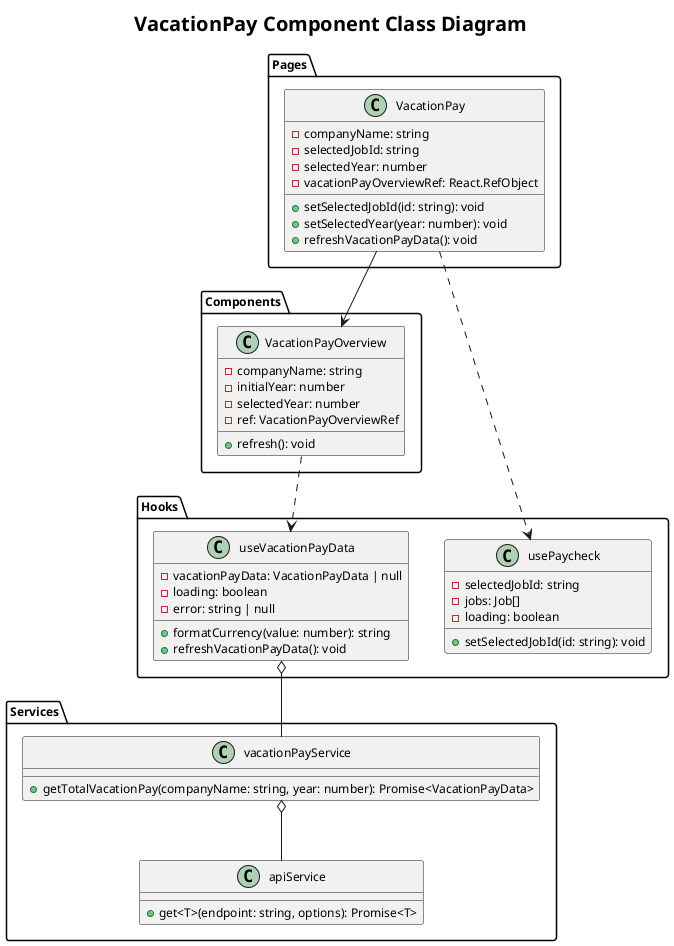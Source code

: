 @startuml VacationPay Component Class Diagram

!define FONT_SIZE 12
!define TITLE_SIZE 20
skinparam defaultFontSize $FONT_SIZE
skinparam titleFontSize $TITLE_SIZE
skinparam classFontSize $FONT_SIZE

title "VacationPay Component Class Diagram"

' Define main components for VacationPay functionality
package "Pages" {
  class VacationPay {
    - companyName: string
    - selectedJobId: string
    - selectedYear: number
    - vacationPayOverviewRef: React.RefObject
    + setSelectedJobId(id: string): void
    + setSelectedYear(year: number): void
    + refreshVacationPayData(): void
  }
}

package "Components" {
  class VacationPayOverview {
    - companyName: string
    - initialYear: number
    - selectedYear: number
    - ref: VacationPayOverviewRef
    + refresh(): void
  }
}

package "Services" {
  class vacationPayService {
    + getTotalVacationPay(companyName: string, year: number): Promise<VacationPayData>
  }
  
  class apiService {
    + get<T>(endpoint: string, options): Promise<T>
  }
}

package "Hooks" {
  class useVacationPayData {
    - vacationPayData: VacationPayData | null
    - loading: boolean
    - error: string | null
    + formatCurrency(value: number): string
    + refreshVacationPayData(): void
  }
  
  class usePaycheck {
    - selectedJobId: string
    - jobs: Job[]
    - loading: boolean
    + setSelectedJobId(id: string): void
  }
}

' Define relationships with proper UML notation
' Page to Component associations
VacationPay --> VacationPayOverview

' Component to Hook dependencies
VacationPayOverview ..> useVacationPayData
VacationPay ..> usePaycheck

' Hook to Service dependencies
useVacationPayData o-- vacationPayService

' Service dependencies
vacationPayService o-- apiService

@enduml 